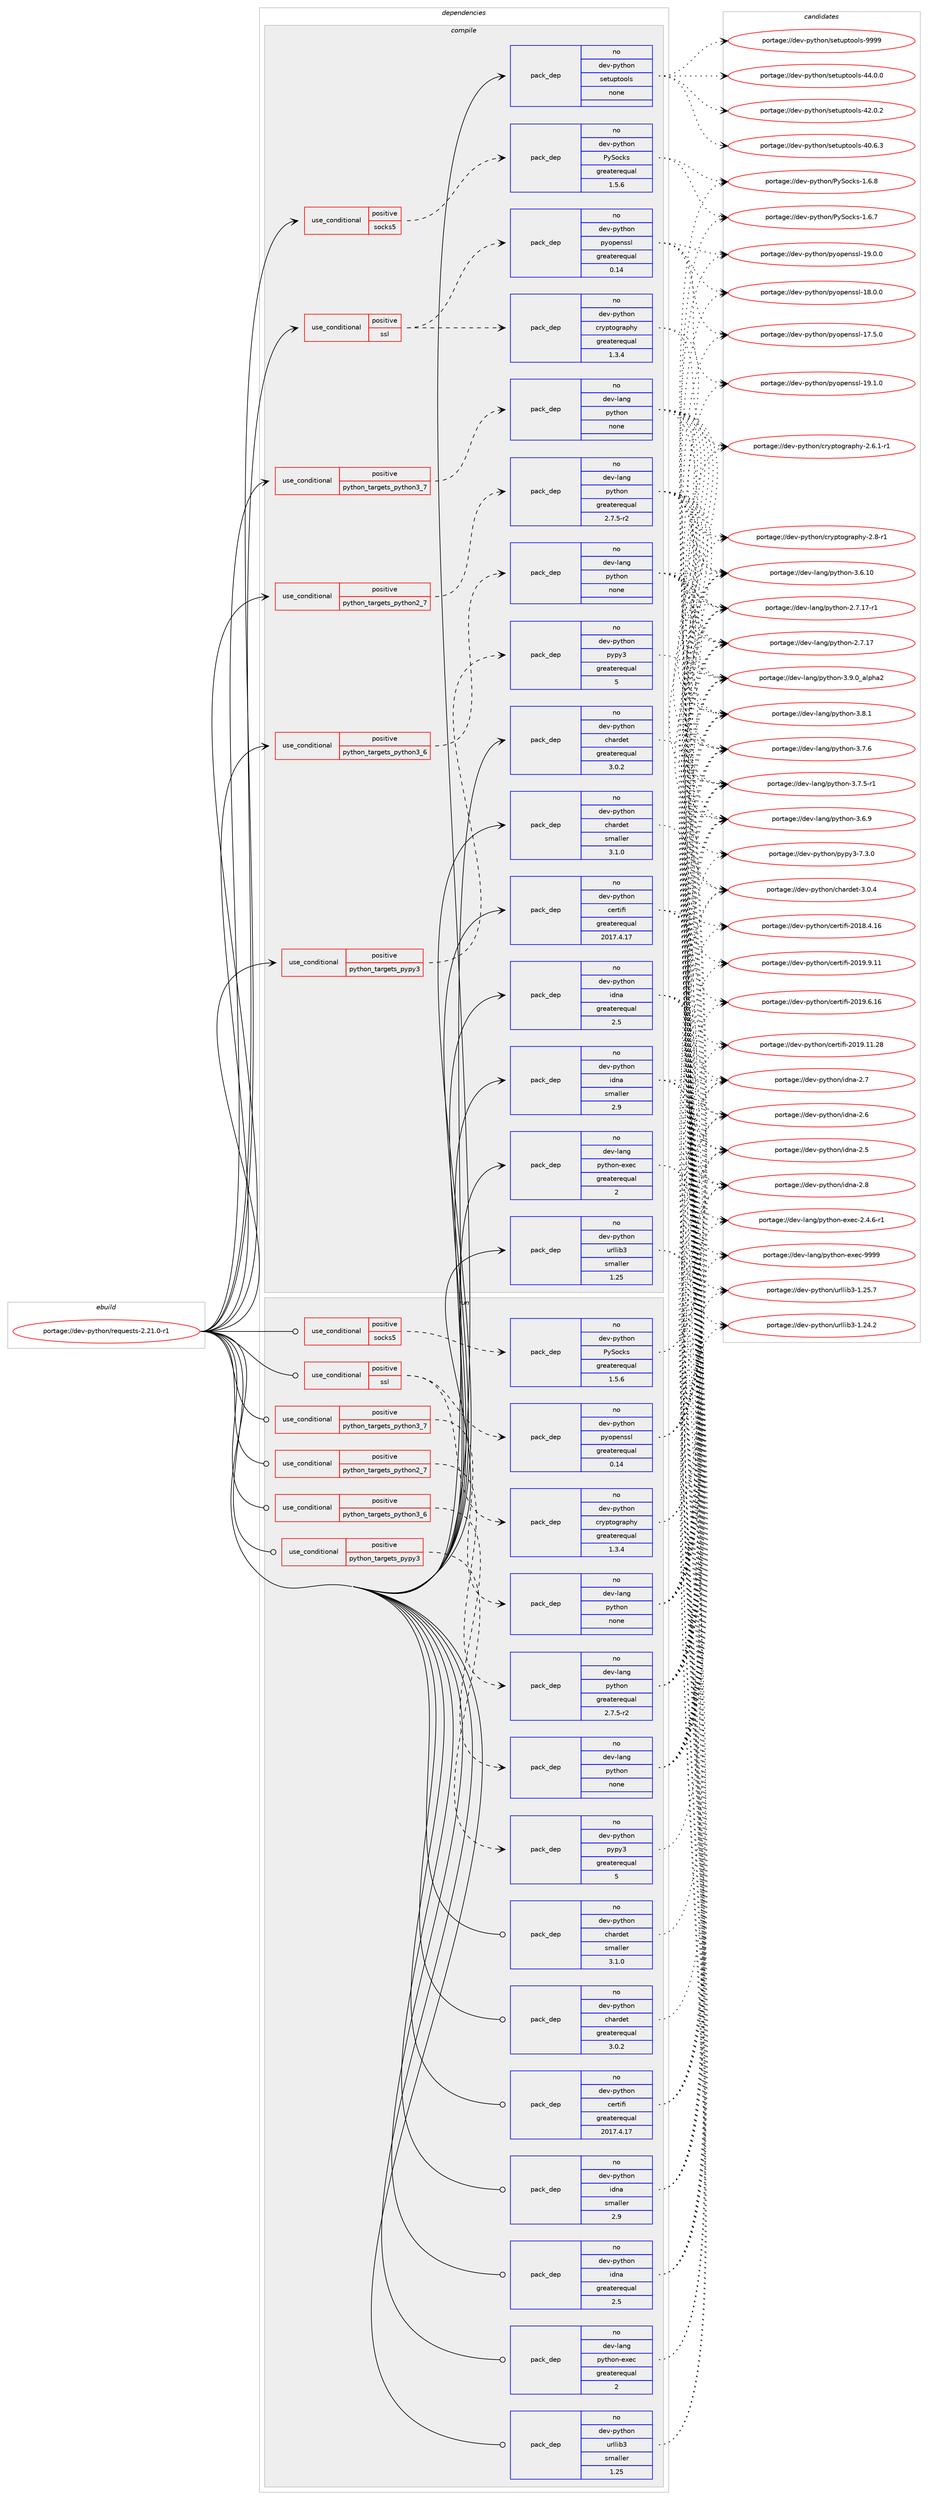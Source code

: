 digraph prolog {

# *************
# Graph options
# *************

newrank=true;
concentrate=true;
compound=true;
graph [rankdir=LR,fontname=Helvetica,fontsize=10,ranksep=1.5];#, ranksep=2.5, nodesep=0.2];
edge  [arrowhead=vee];
node  [fontname=Helvetica,fontsize=10];

# **********
# The ebuild
# **********

subgraph cluster_leftcol {
color=gray;
rank=same;
label=<<i>ebuild</i>>;
id [label="portage://dev-python/requests-2.21.0-r1", color=red, width=4, href="../dev-python/requests-2.21.0-r1.svg"];
}

# ****************
# The dependencies
# ****************

subgraph cluster_midcol {
color=gray;
label=<<i>dependencies</i>>;
subgraph cluster_compile {
fillcolor="#eeeeee";
style=filled;
label=<<i>compile</i>>;
subgraph cond106770 {
dependency428301 [label=<<TABLE BORDER="0" CELLBORDER="1" CELLSPACING="0" CELLPADDING="4"><TR><TD ROWSPAN="3" CELLPADDING="10">use_conditional</TD></TR><TR><TD>positive</TD></TR><TR><TD>python_targets_pypy3</TD></TR></TABLE>>, shape=none, color=red];
subgraph pack316631 {
dependency428302 [label=<<TABLE BORDER="0" CELLBORDER="1" CELLSPACING="0" CELLPADDING="4" WIDTH="220"><TR><TD ROWSPAN="6" CELLPADDING="30">pack_dep</TD></TR><TR><TD WIDTH="110">no</TD></TR><TR><TD>dev-python</TD></TR><TR><TD>pypy3</TD></TR><TR><TD>greaterequal</TD></TR><TR><TD>5</TD></TR></TABLE>>, shape=none, color=blue];
}
dependency428301:e -> dependency428302:w [weight=20,style="dashed",arrowhead="vee"];
}
id:e -> dependency428301:w [weight=20,style="solid",arrowhead="vee"];
subgraph cond106771 {
dependency428303 [label=<<TABLE BORDER="0" CELLBORDER="1" CELLSPACING="0" CELLPADDING="4"><TR><TD ROWSPAN="3" CELLPADDING="10">use_conditional</TD></TR><TR><TD>positive</TD></TR><TR><TD>python_targets_python2_7</TD></TR></TABLE>>, shape=none, color=red];
subgraph pack316632 {
dependency428304 [label=<<TABLE BORDER="0" CELLBORDER="1" CELLSPACING="0" CELLPADDING="4" WIDTH="220"><TR><TD ROWSPAN="6" CELLPADDING="30">pack_dep</TD></TR><TR><TD WIDTH="110">no</TD></TR><TR><TD>dev-lang</TD></TR><TR><TD>python</TD></TR><TR><TD>greaterequal</TD></TR><TR><TD>2.7.5-r2</TD></TR></TABLE>>, shape=none, color=blue];
}
dependency428303:e -> dependency428304:w [weight=20,style="dashed",arrowhead="vee"];
}
id:e -> dependency428303:w [weight=20,style="solid",arrowhead="vee"];
subgraph cond106772 {
dependency428305 [label=<<TABLE BORDER="0" CELLBORDER="1" CELLSPACING="0" CELLPADDING="4"><TR><TD ROWSPAN="3" CELLPADDING="10">use_conditional</TD></TR><TR><TD>positive</TD></TR><TR><TD>python_targets_python3_6</TD></TR></TABLE>>, shape=none, color=red];
subgraph pack316633 {
dependency428306 [label=<<TABLE BORDER="0" CELLBORDER="1" CELLSPACING="0" CELLPADDING="4" WIDTH="220"><TR><TD ROWSPAN="6" CELLPADDING="30">pack_dep</TD></TR><TR><TD WIDTH="110">no</TD></TR><TR><TD>dev-lang</TD></TR><TR><TD>python</TD></TR><TR><TD>none</TD></TR><TR><TD></TD></TR></TABLE>>, shape=none, color=blue];
}
dependency428305:e -> dependency428306:w [weight=20,style="dashed",arrowhead="vee"];
}
id:e -> dependency428305:w [weight=20,style="solid",arrowhead="vee"];
subgraph cond106773 {
dependency428307 [label=<<TABLE BORDER="0" CELLBORDER="1" CELLSPACING="0" CELLPADDING="4"><TR><TD ROWSPAN="3" CELLPADDING="10">use_conditional</TD></TR><TR><TD>positive</TD></TR><TR><TD>python_targets_python3_7</TD></TR></TABLE>>, shape=none, color=red];
subgraph pack316634 {
dependency428308 [label=<<TABLE BORDER="0" CELLBORDER="1" CELLSPACING="0" CELLPADDING="4" WIDTH="220"><TR><TD ROWSPAN="6" CELLPADDING="30">pack_dep</TD></TR><TR><TD WIDTH="110">no</TD></TR><TR><TD>dev-lang</TD></TR><TR><TD>python</TD></TR><TR><TD>none</TD></TR><TR><TD></TD></TR></TABLE>>, shape=none, color=blue];
}
dependency428307:e -> dependency428308:w [weight=20,style="dashed",arrowhead="vee"];
}
id:e -> dependency428307:w [weight=20,style="solid",arrowhead="vee"];
subgraph cond106774 {
dependency428309 [label=<<TABLE BORDER="0" CELLBORDER="1" CELLSPACING="0" CELLPADDING="4"><TR><TD ROWSPAN="3" CELLPADDING="10">use_conditional</TD></TR><TR><TD>positive</TD></TR><TR><TD>socks5</TD></TR></TABLE>>, shape=none, color=red];
subgraph pack316635 {
dependency428310 [label=<<TABLE BORDER="0" CELLBORDER="1" CELLSPACING="0" CELLPADDING="4" WIDTH="220"><TR><TD ROWSPAN="6" CELLPADDING="30">pack_dep</TD></TR><TR><TD WIDTH="110">no</TD></TR><TR><TD>dev-python</TD></TR><TR><TD>PySocks</TD></TR><TR><TD>greaterequal</TD></TR><TR><TD>1.5.6</TD></TR></TABLE>>, shape=none, color=blue];
}
dependency428309:e -> dependency428310:w [weight=20,style="dashed",arrowhead="vee"];
}
id:e -> dependency428309:w [weight=20,style="solid",arrowhead="vee"];
subgraph cond106775 {
dependency428311 [label=<<TABLE BORDER="0" CELLBORDER="1" CELLSPACING="0" CELLPADDING="4"><TR><TD ROWSPAN="3" CELLPADDING="10">use_conditional</TD></TR><TR><TD>positive</TD></TR><TR><TD>ssl</TD></TR></TABLE>>, shape=none, color=red];
subgraph pack316636 {
dependency428312 [label=<<TABLE BORDER="0" CELLBORDER="1" CELLSPACING="0" CELLPADDING="4" WIDTH="220"><TR><TD ROWSPAN="6" CELLPADDING="30">pack_dep</TD></TR><TR><TD WIDTH="110">no</TD></TR><TR><TD>dev-python</TD></TR><TR><TD>cryptography</TD></TR><TR><TD>greaterequal</TD></TR><TR><TD>1.3.4</TD></TR></TABLE>>, shape=none, color=blue];
}
dependency428311:e -> dependency428312:w [weight=20,style="dashed",arrowhead="vee"];
subgraph pack316637 {
dependency428313 [label=<<TABLE BORDER="0" CELLBORDER="1" CELLSPACING="0" CELLPADDING="4" WIDTH="220"><TR><TD ROWSPAN="6" CELLPADDING="30">pack_dep</TD></TR><TR><TD WIDTH="110">no</TD></TR><TR><TD>dev-python</TD></TR><TR><TD>pyopenssl</TD></TR><TR><TD>greaterequal</TD></TR><TR><TD>0.14</TD></TR></TABLE>>, shape=none, color=blue];
}
dependency428311:e -> dependency428313:w [weight=20,style="dashed",arrowhead="vee"];
}
id:e -> dependency428311:w [weight=20,style="solid",arrowhead="vee"];
subgraph pack316638 {
dependency428314 [label=<<TABLE BORDER="0" CELLBORDER="1" CELLSPACING="0" CELLPADDING="4" WIDTH="220"><TR><TD ROWSPAN="6" CELLPADDING="30">pack_dep</TD></TR><TR><TD WIDTH="110">no</TD></TR><TR><TD>dev-lang</TD></TR><TR><TD>python-exec</TD></TR><TR><TD>greaterequal</TD></TR><TR><TD>2</TD></TR></TABLE>>, shape=none, color=blue];
}
id:e -> dependency428314:w [weight=20,style="solid",arrowhead="vee"];
subgraph pack316639 {
dependency428315 [label=<<TABLE BORDER="0" CELLBORDER="1" CELLSPACING="0" CELLPADDING="4" WIDTH="220"><TR><TD ROWSPAN="6" CELLPADDING="30">pack_dep</TD></TR><TR><TD WIDTH="110">no</TD></TR><TR><TD>dev-python</TD></TR><TR><TD>certifi</TD></TR><TR><TD>greaterequal</TD></TR><TR><TD>2017.4.17</TD></TR></TABLE>>, shape=none, color=blue];
}
id:e -> dependency428315:w [weight=20,style="solid",arrowhead="vee"];
subgraph pack316640 {
dependency428316 [label=<<TABLE BORDER="0" CELLBORDER="1" CELLSPACING="0" CELLPADDING="4" WIDTH="220"><TR><TD ROWSPAN="6" CELLPADDING="30">pack_dep</TD></TR><TR><TD WIDTH="110">no</TD></TR><TR><TD>dev-python</TD></TR><TR><TD>chardet</TD></TR><TR><TD>greaterequal</TD></TR><TR><TD>3.0.2</TD></TR></TABLE>>, shape=none, color=blue];
}
id:e -> dependency428316:w [weight=20,style="solid",arrowhead="vee"];
subgraph pack316641 {
dependency428317 [label=<<TABLE BORDER="0" CELLBORDER="1" CELLSPACING="0" CELLPADDING="4" WIDTH="220"><TR><TD ROWSPAN="6" CELLPADDING="30">pack_dep</TD></TR><TR><TD WIDTH="110">no</TD></TR><TR><TD>dev-python</TD></TR><TR><TD>chardet</TD></TR><TR><TD>smaller</TD></TR><TR><TD>3.1.0</TD></TR></TABLE>>, shape=none, color=blue];
}
id:e -> dependency428317:w [weight=20,style="solid",arrowhead="vee"];
subgraph pack316642 {
dependency428318 [label=<<TABLE BORDER="0" CELLBORDER="1" CELLSPACING="0" CELLPADDING="4" WIDTH="220"><TR><TD ROWSPAN="6" CELLPADDING="30">pack_dep</TD></TR><TR><TD WIDTH="110">no</TD></TR><TR><TD>dev-python</TD></TR><TR><TD>idna</TD></TR><TR><TD>greaterequal</TD></TR><TR><TD>2.5</TD></TR></TABLE>>, shape=none, color=blue];
}
id:e -> dependency428318:w [weight=20,style="solid",arrowhead="vee"];
subgraph pack316643 {
dependency428319 [label=<<TABLE BORDER="0" CELLBORDER="1" CELLSPACING="0" CELLPADDING="4" WIDTH="220"><TR><TD ROWSPAN="6" CELLPADDING="30">pack_dep</TD></TR><TR><TD WIDTH="110">no</TD></TR><TR><TD>dev-python</TD></TR><TR><TD>idna</TD></TR><TR><TD>smaller</TD></TR><TR><TD>2.9</TD></TR></TABLE>>, shape=none, color=blue];
}
id:e -> dependency428319:w [weight=20,style="solid",arrowhead="vee"];
subgraph pack316644 {
dependency428320 [label=<<TABLE BORDER="0" CELLBORDER="1" CELLSPACING="0" CELLPADDING="4" WIDTH="220"><TR><TD ROWSPAN="6" CELLPADDING="30">pack_dep</TD></TR><TR><TD WIDTH="110">no</TD></TR><TR><TD>dev-python</TD></TR><TR><TD>setuptools</TD></TR><TR><TD>none</TD></TR><TR><TD></TD></TR></TABLE>>, shape=none, color=blue];
}
id:e -> dependency428320:w [weight=20,style="solid",arrowhead="vee"];
subgraph pack316645 {
dependency428321 [label=<<TABLE BORDER="0" CELLBORDER="1" CELLSPACING="0" CELLPADDING="4" WIDTH="220"><TR><TD ROWSPAN="6" CELLPADDING="30">pack_dep</TD></TR><TR><TD WIDTH="110">no</TD></TR><TR><TD>dev-python</TD></TR><TR><TD>urllib3</TD></TR><TR><TD>smaller</TD></TR><TR><TD>1.25</TD></TR></TABLE>>, shape=none, color=blue];
}
id:e -> dependency428321:w [weight=20,style="solid",arrowhead="vee"];
}
subgraph cluster_compileandrun {
fillcolor="#eeeeee";
style=filled;
label=<<i>compile and run</i>>;
}
subgraph cluster_run {
fillcolor="#eeeeee";
style=filled;
label=<<i>run</i>>;
subgraph cond106776 {
dependency428322 [label=<<TABLE BORDER="0" CELLBORDER="1" CELLSPACING="0" CELLPADDING="4"><TR><TD ROWSPAN="3" CELLPADDING="10">use_conditional</TD></TR><TR><TD>positive</TD></TR><TR><TD>python_targets_pypy3</TD></TR></TABLE>>, shape=none, color=red];
subgraph pack316646 {
dependency428323 [label=<<TABLE BORDER="0" CELLBORDER="1" CELLSPACING="0" CELLPADDING="4" WIDTH="220"><TR><TD ROWSPAN="6" CELLPADDING="30">pack_dep</TD></TR><TR><TD WIDTH="110">no</TD></TR><TR><TD>dev-python</TD></TR><TR><TD>pypy3</TD></TR><TR><TD>greaterequal</TD></TR><TR><TD>5</TD></TR></TABLE>>, shape=none, color=blue];
}
dependency428322:e -> dependency428323:w [weight=20,style="dashed",arrowhead="vee"];
}
id:e -> dependency428322:w [weight=20,style="solid",arrowhead="odot"];
subgraph cond106777 {
dependency428324 [label=<<TABLE BORDER="0" CELLBORDER="1" CELLSPACING="0" CELLPADDING="4"><TR><TD ROWSPAN="3" CELLPADDING="10">use_conditional</TD></TR><TR><TD>positive</TD></TR><TR><TD>python_targets_python2_7</TD></TR></TABLE>>, shape=none, color=red];
subgraph pack316647 {
dependency428325 [label=<<TABLE BORDER="0" CELLBORDER="1" CELLSPACING="0" CELLPADDING="4" WIDTH="220"><TR><TD ROWSPAN="6" CELLPADDING="30">pack_dep</TD></TR><TR><TD WIDTH="110">no</TD></TR><TR><TD>dev-lang</TD></TR><TR><TD>python</TD></TR><TR><TD>greaterequal</TD></TR><TR><TD>2.7.5-r2</TD></TR></TABLE>>, shape=none, color=blue];
}
dependency428324:e -> dependency428325:w [weight=20,style="dashed",arrowhead="vee"];
}
id:e -> dependency428324:w [weight=20,style="solid",arrowhead="odot"];
subgraph cond106778 {
dependency428326 [label=<<TABLE BORDER="0" CELLBORDER="1" CELLSPACING="0" CELLPADDING="4"><TR><TD ROWSPAN="3" CELLPADDING="10">use_conditional</TD></TR><TR><TD>positive</TD></TR><TR><TD>python_targets_python3_6</TD></TR></TABLE>>, shape=none, color=red];
subgraph pack316648 {
dependency428327 [label=<<TABLE BORDER="0" CELLBORDER="1" CELLSPACING="0" CELLPADDING="4" WIDTH="220"><TR><TD ROWSPAN="6" CELLPADDING="30">pack_dep</TD></TR><TR><TD WIDTH="110">no</TD></TR><TR><TD>dev-lang</TD></TR><TR><TD>python</TD></TR><TR><TD>none</TD></TR><TR><TD></TD></TR></TABLE>>, shape=none, color=blue];
}
dependency428326:e -> dependency428327:w [weight=20,style="dashed",arrowhead="vee"];
}
id:e -> dependency428326:w [weight=20,style="solid",arrowhead="odot"];
subgraph cond106779 {
dependency428328 [label=<<TABLE BORDER="0" CELLBORDER="1" CELLSPACING="0" CELLPADDING="4"><TR><TD ROWSPAN="3" CELLPADDING="10">use_conditional</TD></TR><TR><TD>positive</TD></TR><TR><TD>python_targets_python3_7</TD></TR></TABLE>>, shape=none, color=red];
subgraph pack316649 {
dependency428329 [label=<<TABLE BORDER="0" CELLBORDER="1" CELLSPACING="0" CELLPADDING="4" WIDTH="220"><TR><TD ROWSPAN="6" CELLPADDING="30">pack_dep</TD></TR><TR><TD WIDTH="110">no</TD></TR><TR><TD>dev-lang</TD></TR><TR><TD>python</TD></TR><TR><TD>none</TD></TR><TR><TD></TD></TR></TABLE>>, shape=none, color=blue];
}
dependency428328:e -> dependency428329:w [weight=20,style="dashed",arrowhead="vee"];
}
id:e -> dependency428328:w [weight=20,style="solid",arrowhead="odot"];
subgraph cond106780 {
dependency428330 [label=<<TABLE BORDER="0" CELLBORDER="1" CELLSPACING="0" CELLPADDING="4"><TR><TD ROWSPAN="3" CELLPADDING="10">use_conditional</TD></TR><TR><TD>positive</TD></TR><TR><TD>socks5</TD></TR></TABLE>>, shape=none, color=red];
subgraph pack316650 {
dependency428331 [label=<<TABLE BORDER="0" CELLBORDER="1" CELLSPACING="0" CELLPADDING="4" WIDTH="220"><TR><TD ROWSPAN="6" CELLPADDING="30">pack_dep</TD></TR><TR><TD WIDTH="110">no</TD></TR><TR><TD>dev-python</TD></TR><TR><TD>PySocks</TD></TR><TR><TD>greaterequal</TD></TR><TR><TD>1.5.6</TD></TR></TABLE>>, shape=none, color=blue];
}
dependency428330:e -> dependency428331:w [weight=20,style="dashed",arrowhead="vee"];
}
id:e -> dependency428330:w [weight=20,style="solid",arrowhead="odot"];
subgraph cond106781 {
dependency428332 [label=<<TABLE BORDER="0" CELLBORDER="1" CELLSPACING="0" CELLPADDING="4"><TR><TD ROWSPAN="3" CELLPADDING="10">use_conditional</TD></TR><TR><TD>positive</TD></TR><TR><TD>ssl</TD></TR></TABLE>>, shape=none, color=red];
subgraph pack316651 {
dependency428333 [label=<<TABLE BORDER="0" CELLBORDER="1" CELLSPACING="0" CELLPADDING="4" WIDTH="220"><TR><TD ROWSPAN="6" CELLPADDING="30">pack_dep</TD></TR><TR><TD WIDTH="110">no</TD></TR><TR><TD>dev-python</TD></TR><TR><TD>cryptography</TD></TR><TR><TD>greaterequal</TD></TR><TR><TD>1.3.4</TD></TR></TABLE>>, shape=none, color=blue];
}
dependency428332:e -> dependency428333:w [weight=20,style="dashed",arrowhead="vee"];
subgraph pack316652 {
dependency428334 [label=<<TABLE BORDER="0" CELLBORDER="1" CELLSPACING="0" CELLPADDING="4" WIDTH="220"><TR><TD ROWSPAN="6" CELLPADDING="30">pack_dep</TD></TR><TR><TD WIDTH="110">no</TD></TR><TR><TD>dev-python</TD></TR><TR><TD>pyopenssl</TD></TR><TR><TD>greaterequal</TD></TR><TR><TD>0.14</TD></TR></TABLE>>, shape=none, color=blue];
}
dependency428332:e -> dependency428334:w [weight=20,style="dashed",arrowhead="vee"];
}
id:e -> dependency428332:w [weight=20,style="solid",arrowhead="odot"];
subgraph pack316653 {
dependency428335 [label=<<TABLE BORDER="0" CELLBORDER="1" CELLSPACING="0" CELLPADDING="4" WIDTH="220"><TR><TD ROWSPAN="6" CELLPADDING="30">pack_dep</TD></TR><TR><TD WIDTH="110">no</TD></TR><TR><TD>dev-lang</TD></TR><TR><TD>python-exec</TD></TR><TR><TD>greaterequal</TD></TR><TR><TD>2</TD></TR></TABLE>>, shape=none, color=blue];
}
id:e -> dependency428335:w [weight=20,style="solid",arrowhead="odot"];
subgraph pack316654 {
dependency428336 [label=<<TABLE BORDER="0" CELLBORDER="1" CELLSPACING="0" CELLPADDING="4" WIDTH="220"><TR><TD ROWSPAN="6" CELLPADDING="30">pack_dep</TD></TR><TR><TD WIDTH="110">no</TD></TR><TR><TD>dev-python</TD></TR><TR><TD>certifi</TD></TR><TR><TD>greaterequal</TD></TR><TR><TD>2017.4.17</TD></TR></TABLE>>, shape=none, color=blue];
}
id:e -> dependency428336:w [weight=20,style="solid",arrowhead="odot"];
subgraph pack316655 {
dependency428337 [label=<<TABLE BORDER="0" CELLBORDER="1" CELLSPACING="0" CELLPADDING="4" WIDTH="220"><TR><TD ROWSPAN="6" CELLPADDING="30">pack_dep</TD></TR><TR><TD WIDTH="110">no</TD></TR><TR><TD>dev-python</TD></TR><TR><TD>chardet</TD></TR><TR><TD>greaterequal</TD></TR><TR><TD>3.0.2</TD></TR></TABLE>>, shape=none, color=blue];
}
id:e -> dependency428337:w [weight=20,style="solid",arrowhead="odot"];
subgraph pack316656 {
dependency428338 [label=<<TABLE BORDER="0" CELLBORDER="1" CELLSPACING="0" CELLPADDING="4" WIDTH="220"><TR><TD ROWSPAN="6" CELLPADDING="30">pack_dep</TD></TR><TR><TD WIDTH="110">no</TD></TR><TR><TD>dev-python</TD></TR><TR><TD>chardet</TD></TR><TR><TD>smaller</TD></TR><TR><TD>3.1.0</TD></TR></TABLE>>, shape=none, color=blue];
}
id:e -> dependency428338:w [weight=20,style="solid",arrowhead="odot"];
subgraph pack316657 {
dependency428339 [label=<<TABLE BORDER="0" CELLBORDER="1" CELLSPACING="0" CELLPADDING="4" WIDTH="220"><TR><TD ROWSPAN="6" CELLPADDING="30">pack_dep</TD></TR><TR><TD WIDTH="110">no</TD></TR><TR><TD>dev-python</TD></TR><TR><TD>idna</TD></TR><TR><TD>greaterequal</TD></TR><TR><TD>2.5</TD></TR></TABLE>>, shape=none, color=blue];
}
id:e -> dependency428339:w [weight=20,style="solid",arrowhead="odot"];
subgraph pack316658 {
dependency428340 [label=<<TABLE BORDER="0" CELLBORDER="1" CELLSPACING="0" CELLPADDING="4" WIDTH="220"><TR><TD ROWSPAN="6" CELLPADDING="30">pack_dep</TD></TR><TR><TD WIDTH="110">no</TD></TR><TR><TD>dev-python</TD></TR><TR><TD>idna</TD></TR><TR><TD>smaller</TD></TR><TR><TD>2.9</TD></TR></TABLE>>, shape=none, color=blue];
}
id:e -> dependency428340:w [weight=20,style="solid",arrowhead="odot"];
subgraph pack316659 {
dependency428341 [label=<<TABLE BORDER="0" CELLBORDER="1" CELLSPACING="0" CELLPADDING="4" WIDTH="220"><TR><TD ROWSPAN="6" CELLPADDING="30">pack_dep</TD></TR><TR><TD WIDTH="110">no</TD></TR><TR><TD>dev-python</TD></TR><TR><TD>urllib3</TD></TR><TR><TD>smaller</TD></TR><TR><TD>1.25</TD></TR></TABLE>>, shape=none, color=blue];
}
id:e -> dependency428341:w [weight=20,style="solid",arrowhead="odot"];
}
}

# **************
# The candidates
# **************

subgraph cluster_choices {
rank=same;
color=gray;
label=<<i>candidates</i>>;

subgraph choice316631 {
color=black;
nodesep=1;
choice100101118451121211161041111104711212111212151455546514648 [label="portage://dev-python/pypy3-7.3.0", color=red, width=4,href="../dev-python/pypy3-7.3.0.svg"];
dependency428302:e -> choice100101118451121211161041111104711212111212151455546514648:w [style=dotted,weight="100"];
}
subgraph choice316632 {
color=black;
nodesep=1;
choice10010111845108971101034711212111610411111045514657464895971081121049750 [label="portage://dev-lang/python-3.9.0_alpha2", color=red, width=4,href="../dev-lang/python-3.9.0_alpha2.svg"];
choice100101118451089711010347112121116104111110455146564649 [label="portage://dev-lang/python-3.8.1", color=red, width=4,href="../dev-lang/python-3.8.1.svg"];
choice100101118451089711010347112121116104111110455146554654 [label="portage://dev-lang/python-3.7.6", color=red, width=4,href="../dev-lang/python-3.7.6.svg"];
choice1001011184510897110103471121211161041111104551465546534511449 [label="portage://dev-lang/python-3.7.5-r1", color=red, width=4,href="../dev-lang/python-3.7.5-r1.svg"];
choice100101118451089711010347112121116104111110455146544657 [label="portage://dev-lang/python-3.6.9", color=red, width=4,href="../dev-lang/python-3.6.9.svg"];
choice10010111845108971101034711212111610411111045514654464948 [label="portage://dev-lang/python-3.6.10", color=red, width=4,href="../dev-lang/python-3.6.10.svg"];
choice100101118451089711010347112121116104111110455046554649554511449 [label="portage://dev-lang/python-2.7.17-r1", color=red, width=4,href="../dev-lang/python-2.7.17-r1.svg"];
choice10010111845108971101034711212111610411111045504655464955 [label="portage://dev-lang/python-2.7.17", color=red, width=4,href="../dev-lang/python-2.7.17.svg"];
dependency428304:e -> choice10010111845108971101034711212111610411111045514657464895971081121049750:w [style=dotted,weight="100"];
dependency428304:e -> choice100101118451089711010347112121116104111110455146564649:w [style=dotted,weight="100"];
dependency428304:e -> choice100101118451089711010347112121116104111110455146554654:w [style=dotted,weight="100"];
dependency428304:e -> choice1001011184510897110103471121211161041111104551465546534511449:w [style=dotted,weight="100"];
dependency428304:e -> choice100101118451089711010347112121116104111110455146544657:w [style=dotted,weight="100"];
dependency428304:e -> choice10010111845108971101034711212111610411111045514654464948:w [style=dotted,weight="100"];
dependency428304:e -> choice100101118451089711010347112121116104111110455046554649554511449:w [style=dotted,weight="100"];
dependency428304:e -> choice10010111845108971101034711212111610411111045504655464955:w [style=dotted,weight="100"];
}
subgraph choice316633 {
color=black;
nodesep=1;
choice10010111845108971101034711212111610411111045514657464895971081121049750 [label="portage://dev-lang/python-3.9.0_alpha2", color=red, width=4,href="../dev-lang/python-3.9.0_alpha2.svg"];
choice100101118451089711010347112121116104111110455146564649 [label="portage://dev-lang/python-3.8.1", color=red, width=4,href="../dev-lang/python-3.8.1.svg"];
choice100101118451089711010347112121116104111110455146554654 [label="portage://dev-lang/python-3.7.6", color=red, width=4,href="../dev-lang/python-3.7.6.svg"];
choice1001011184510897110103471121211161041111104551465546534511449 [label="portage://dev-lang/python-3.7.5-r1", color=red, width=4,href="../dev-lang/python-3.7.5-r1.svg"];
choice100101118451089711010347112121116104111110455146544657 [label="portage://dev-lang/python-3.6.9", color=red, width=4,href="../dev-lang/python-3.6.9.svg"];
choice10010111845108971101034711212111610411111045514654464948 [label="portage://dev-lang/python-3.6.10", color=red, width=4,href="../dev-lang/python-3.6.10.svg"];
choice100101118451089711010347112121116104111110455046554649554511449 [label="portage://dev-lang/python-2.7.17-r1", color=red, width=4,href="../dev-lang/python-2.7.17-r1.svg"];
choice10010111845108971101034711212111610411111045504655464955 [label="portage://dev-lang/python-2.7.17", color=red, width=4,href="../dev-lang/python-2.7.17.svg"];
dependency428306:e -> choice10010111845108971101034711212111610411111045514657464895971081121049750:w [style=dotted,weight="100"];
dependency428306:e -> choice100101118451089711010347112121116104111110455146564649:w [style=dotted,weight="100"];
dependency428306:e -> choice100101118451089711010347112121116104111110455146554654:w [style=dotted,weight="100"];
dependency428306:e -> choice1001011184510897110103471121211161041111104551465546534511449:w [style=dotted,weight="100"];
dependency428306:e -> choice100101118451089711010347112121116104111110455146544657:w [style=dotted,weight="100"];
dependency428306:e -> choice10010111845108971101034711212111610411111045514654464948:w [style=dotted,weight="100"];
dependency428306:e -> choice100101118451089711010347112121116104111110455046554649554511449:w [style=dotted,weight="100"];
dependency428306:e -> choice10010111845108971101034711212111610411111045504655464955:w [style=dotted,weight="100"];
}
subgraph choice316634 {
color=black;
nodesep=1;
choice10010111845108971101034711212111610411111045514657464895971081121049750 [label="portage://dev-lang/python-3.9.0_alpha2", color=red, width=4,href="../dev-lang/python-3.9.0_alpha2.svg"];
choice100101118451089711010347112121116104111110455146564649 [label="portage://dev-lang/python-3.8.1", color=red, width=4,href="../dev-lang/python-3.8.1.svg"];
choice100101118451089711010347112121116104111110455146554654 [label="portage://dev-lang/python-3.7.6", color=red, width=4,href="../dev-lang/python-3.7.6.svg"];
choice1001011184510897110103471121211161041111104551465546534511449 [label="portage://dev-lang/python-3.7.5-r1", color=red, width=4,href="../dev-lang/python-3.7.5-r1.svg"];
choice100101118451089711010347112121116104111110455146544657 [label="portage://dev-lang/python-3.6.9", color=red, width=4,href="../dev-lang/python-3.6.9.svg"];
choice10010111845108971101034711212111610411111045514654464948 [label="portage://dev-lang/python-3.6.10", color=red, width=4,href="../dev-lang/python-3.6.10.svg"];
choice100101118451089711010347112121116104111110455046554649554511449 [label="portage://dev-lang/python-2.7.17-r1", color=red, width=4,href="../dev-lang/python-2.7.17-r1.svg"];
choice10010111845108971101034711212111610411111045504655464955 [label="portage://dev-lang/python-2.7.17", color=red, width=4,href="../dev-lang/python-2.7.17.svg"];
dependency428308:e -> choice10010111845108971101034711212111610411111045514657464895971081121049750:w [style=dotted,weight="100"];
dependency428308:e -> choice100101118451089711010347112121116104111110455146564649:w [style=dotted,weight="100"];
dependency428308:e -> choice100101118451089711010347112121116104111110455146554654:w [style=dotted,weight="100"];
dependency428308:e -> choice1001011184510897110103471121211161041111104551465546534511449:w [style=dotted,weight="100"];
dependency428308:e -> choice100101118451089711010347112121116104111110455146544657:w [style=dotted,weight="100"];
dependency428308:e -> choice10010111845108971101034711212111610411111045514654464948:w [style=dotted,weight="100"];
dependency428308:e -> choice100101118451089711010347112121116104111110455046554649554511449:w [style=dotted,weight="100"];
dependency428308:e -> choice10010111845108971101034711212111610411111045504655464955:w [style=dotted,weight="100"];
}
subgraph choice316635 {
color=black;
nodesep=1;
choice1001011184511212111610411111047801218311199107115454946544656 [label="portage://dev-python/PySocks-1.6.8", color=red, width=4,href="../dev-python/PySocks-1.6.8.svg"];
choice1001011184511212111610411111047801218311199107115454946544655 [label="portage://dev-python/PySocks-1.6.7", color=red, width=4,href="../dev-python/PySocks-1.6.7.svg"];
dependency428310:e -> choice1001011184511212111610411111047801218311199107115454946544656:w [style=dotted,weight="100"];
dependency428310:e -> choice1001011184511212111610411111047801218311199107115454946544655:w [style=dotted,weight="100"];
}
subgraph choice316636 {
color=black;
nodesep=1;
choice10010111845112121116104111110479911412111211611110311497112104121455046564511449 [label="portage://dev-python/cryptography-2.8-r1", color=red, width=4,href="../dev-python/cryptography-2.8-r1.svg"];
choice100101118451121211161041111104799114121112116111103114971121041214550465446494511449 [label="portage://dev-python/cryptography-2.6.1-r1", color=red, width=4,href="../dev-python/cryptography-2.6.1-r1.svg"];
dependency428312:e -> choice10010111845112121116104111110479911412111211611110311497112104121455046564511449:w [style=dotted,weight="100"];
dependency428312:e -> choice100101118451121211161041111104799114121112116111103114971121041214550465446494511449:w [style=dotted,weight="100"];
}
subgraph choice316637 {
color=black;
nodesep=1;
choice100101118451121211161041111104711212111111210111011511510845495746494648 [label="portage://dev-python/pyopenssl-19.1.0", color=red, width=4,href="../dev-python/pyopenssl-19.1.0.svg"];
choice100101118451121211161041111104711212111111210111011511510845495746484648 [label="portage://dev-python/pyopenssl-19.0.0", color=red, width=4,href="../dev-python/pyopenssl-19.0.0.svg"];
choice100101118451121211161041111104711212111111210111011511510845495646484648 [label="portage://dev-python/pyopenssl-18.0.0", color=red, width=4,href="../dev-python/pyopenssl-18.0.0.svg"];
choice100101118451121211161041111104711212111111210111011511510845495546534648 [label="portage://dev-python/pyopenssl-17.5.0", color=red, width=4,href="../dev-python/pyopenssl-17.5.0.svg"];
dependency428313:e -> choice100101118451121211161041111104711212111111210111011511510845495746494648:w [style=dotted,weight="100"];
dependency428313:e -> choice100101118451121211161041111104711212111111210111011511510845495746484648:w [style=dotted,weight="100"];
dependency428313:e -> choice100101118451121211161041111104711212111111210111011511510845495646484648:w [style=dotted,weight="100"];
dependency428313:e -> choice100101118451121211161041111104711212111111210111011511510845495546534648:w [style=dotted,weight="100"];
}
subgraph choice316638 {
color=black;
nodesep=1;
choice10010111845108971101034711212111610411111045101120101994557575757 [label="portage://dev-lang/python-exec-9999", color=red, width=4,href="../dev-lang/python-exec-9999.svg"];
choice10010111845108971101034711212111610411111045101120101994550465246544511449 [label="portage://dev-lang/python-exec-2.4.6-r1", color=red, width=4,href="../dev-lang/python-exec-2.4.6-r1.svg"];
dependency428314:e -> choice10010111845108971101034711212111610411111045101120101994557575757:w [style=dotted,weight="100"];
dependency428314:e -> choice10010111845108971101034711212111610411111045101120101994550465246544511449:w [style=dotted,weight="100"];
}
subgraph choice316639 {
color=black;
nodesep=1;
choice10010111845112121116104111110479910111411610510210545504849574657464949 [label="portage://dev-python/certifi-2019.9.11", color=red, width=4,href="../dev-python/certifi-2019.9.11.svg"];
choice10010111845112121116104111110479910111411610510210545504849574654464954 [label="portage://dev-python/certifi-2019.6.16", color=red, width=4,href="../dev-python/certifi-2019.6.16.svg"];
choice1001011184511212111610411111047991011141161051021054550484957464949465056 [label="portage://dev-python/certifi-2019.11.28", color=red, width=4,href="../dev-python/certifi-2019.11.28.svg"];
choice10010111845112121116104111110479910111411610510210545504849564652464954 [label="portage://dev-python/certifi-2018.4.16", color=red, width=4,href="../dev-python/certifi-2018.4.16.svg"];
dependency428315:e -> choice10010111845112121116104111110479910111411610510210545504849574657464949:w [style=dotted,weight="100"];
dependency428315:e -> choice10010111845112121116104111110479910111411610510210545504849574654464954:w [style=dotted,weight="100"];
dependency428315:e -> choice1001011184511212111610411111047991011141161051021054550484957464949465056:w [style=dotted,weight="100"];
dependency428315:e -> choice10010111845112121116104111110479910111411610510210545504849564652464954:w [style=dotted,weight="100"];
}
subgraph choice316640 {
color=black;
nodesep=1;
choice10010111845112121116104111110479910497114100101116455146484652 [label="portage://dev-python/chardet-3.0.4", color=red, width=4,href="../dev-python/chardet-3.0.4.svg"];
dependency428316:e -> choice10010111845112121116104111110479910497114100101116455146484652:w [style=dotted,weight="100"];
}
subgraph choice316641 {
color=black;
nodesep=1;
choice10010111845112121116104111110479910497114100101116455146484652 [label="portage://dev-python/chardet-3.0.4", color=red, width=4,href="../dev-python/chardet-3.0.4.svg"];
dependency428317:e -> choice10010111845112121116104111110479910497114100101116455146484652:w [style=dotted,weight="100"];
}
subgraph choice316642 {
color=black;
nodesep=1;
choice10010111845112121116104111110471051001109745504656 [label="portage://dev-python/idna-2.8", color=red, width=4,href="../dev-python/idna-2.8.svg"];
choice10010111845112121116104111110471051001109745504655 [label="portage://dev-python/idna-2.7", color=red, width=4,href="../dev-python/idna-2.7.svg"];
choice10010111845112121116104111110471051001109745504654 [label="portage://dev-python/idna-2.6", color=red, width=4,href="../dev-python/idna-2.6.svg"];
choice10010111845112121116104111110471051001109745504653 [label="portage://dev-python/idna-2.5", color=red, width=4,href="../dev-python/idna-2.5.svg"];
dependency428318:e -> choice10010111845112121116104111110471051001109745504656:w [style=dotted,weight="100"];
dependency428318:e -> choice10010111845112121116104111110471051001109745504655:w [style=dotted,weight="100"];
dependency428318:e -> choice10010111845112121116104111110471051001109745504654:w [style=dotted,weight="100"];
dependency428318:e -> choice10010111845112121116104111110471051001109745504653:w [style=dotted,weight="100"];
}
subgraph choice316643 {
color=black;
nodesep=1;
choice10010111845112121116104111110471051001109745504656 [label="portage://dev-python/idna-2.8", color=red, width=4,href="../dev-python/idna-2.8.svg"];
choice10010111845112121116104111110471051001109745504655 [label="portage://dev-python/idna-2.7", color=red, width=4,href="../dev-python/idna-2.7.svg"];
choice10010111845112121116104111110471051001109745504654 [label="portage://dev-python/idna-2.6", color=red, width=4,href="../dev-python/idna-2.6.svg"];
choice10010111845112121116104111110471051001109745504653 [label="portage://dev-python/idna-2.5", color=red, width=4,href="../dev-python/idna-2.5.svg"];
dependency428319:e -> choice10010111845112121116104111110471051001109745504656:w [style=dotted,weight="100"];
dependency428319:e -> choice10010111845112121116104111110471051001109745504655:w [style=dotted,weight="100"];
dependency428319:e -> choice10010111845112121116104111110471051001109745504654:w [style=dotted,weight="100"];
dependency428319:e -> choice10010111845112121116104111110471051001109745504653:w [style=dotted,weight="100"];
}
subgraph choice316644 {
color=black;
nodesep=1;
choice10010111845112121116104111110471151011161171121161111111081154557575757 [label="portage://dev-python/setuptools-9999", color=red, width=4,href="../dev-python/setuptools-9999.svg"];
choice100101118451121211161041111104711510111611711211611111110811545525246484648 [label="portage://dev-python/setuptools-44.0.0", color=red, width=4,href="../dev-python/setuptools-44.0.0.svg"];
choice100101118451121211161041111104711510111611711211611111110811545525046484650 [label="portage://dev-python/setuptools-42.0.2", color=red, width=4,href="../dev-python/setuptools-42.0.2.svg"];
choice100101118451121211161041111104711510111611711211611111110811545524846544651 [label="portage://dev-python/setuptools-40.6.3", color=red, width=4,href="../dev-python/setuptools-40.6.3.svg"];
dependency428320:e -> choice10010111845112121116104111110471151011161171121161111111081154557575757:w [style=dotted,weight="100"];
dependency428320:e -> choice100101118451121211161041111104711510111611711211611111110811545525246484648:w [style=dotted,weight="100"];
dependency428320:e -> choice100101118451121211161041111104711510111611711211611111110811545525046484650:w [style=dotted,weight="100"];
dependency428320:e -> choice100101118451121211161041111104711510111611711211611111110811545524846544651:w [style=dotted,weight="100"];
}
subgraph choice316645 {
color=black;
nodesep=1;
choice1001011184511212111610411111047117114108108105985145494650534655 [label="portage://dev-python/urllib3-1.25.7", color=red, width=4,href="../dev-python/urllib3-1.25.7.svg"];
choice1001011184511212111610411111047117114108108105985145494650524650 [label="portage://dev-python/urllib3-1.24.2", color=red, width=4,href="../dev-python/urllib3-1.24.2.svg"];
dependency428321:e -> choice1001011184511212111610411111047117114108108105985145494650534655:w [style=dotted,weight="100"];
dependency428321:e -> choice1001011184511212111610411111047117114108108105985145494650524650:w [style=dotted,weight="100"];
}
subgraph choice316646 {
color=black;
nodesep=1;
choice100101118451121211161041111104711212111212151455546514648 [label="portage://dev-python/pypy3-7.3.0", color=red, width=4,href="../dev-python/pypy3-7.3.0.svg"];
dependency428323:e -> choice100101118451121211161041111104711212111212151455546514648:w [style=dotted,weight="100"];
}
subgraph choice316647 {
color=black;
nodesep=1;
choice10010111845108971101034711212111610411111045514657464895971081121049750 [label="portage://dev-lang/python-3.9.0_alpha2", color=red, width=4,href="../dev-lang/python-3.9.0_alpha2.svg"];
choice100101118451089711010347112121116104111110455146564649 [label="portage://dev-lang/python-3.8.1", color=red, width=4,href="../dev-lang/python-3.8.1.svg"];
choice100101118451089711010347112121116104111110455146554654 [label="portage://dev-lang/python-3.7.6", color=red, width=4,href="../dev-lang/python-3.7.6.svg"];
choice1001011184510897110103471121211161041111104551465546534511449 [label="portage://dev-lang/python-3.7.5-r1", color=red, width=4,href="../dev-lang/python-3.7.5-r1.svg"];
choice100101118451089711010347112121116104111110455146544657 [label="portage://dev-lang/python-3.6.9", color=red, width=4,href="../dev-lang/python-3.6.9.svg"];
choice10010111845108971101034711212111610411111045514654464948 [label="portage://dev-lang/python-3.6.10", color=red, width=4,href="../dev-lang/python-3.6.10.svg"];
choice100101118451089711010347112121116104111110455046554649554511449 [label="portage://dev-lang/python-2.7.17-r1", color=red, width=4,href="../dev-lang/python-2.7.17-r1.svg"];
choice10010111845108971101034711212111610411111045504655464955 [label="portage://dev-lang/python-2.7.17", color=red, width=4,href="../dev-lang/python-2.7.17.svg"];
dependency428325:e -> choice10010111845108971101034711212111610411111045514657464895971081121049750:w [style=dotted,weight="100"];
dependency428325:e -> choice100101118451089711010347112121116104111110455146564649:w [style=dotted,weight="100"];
dependency428325:e -> choice100101118451089711010347112121116104111110455146554654:w [style=dotted,weight="100"];
dependency428325:e -> choice1001011184510897110103471121211161041111104551465546534511449:w [style=dotted,weight="100"];
dependency428325:e -> choice100101118451089711010347112121116104111110455146544657:w [style=dotted,weight="100"];
dependency428325:e -> choice10010111845108971101034711212111610411111045514654464948:w [style=dotted,weight="100"];
dependency428325:e -> choice100101118451089711010347112121116104111110455046554649554511449:w [style=dotted,weight="100"];
dependency428325:e -> choice10010111845108971101034711212111610411111045504655464955:w [style=dotted,weight="100"];
}
subgraph choice316648 {
color=black;
nodesep=1;
choice10010111845108971101034711212111610411111045514657464895971081121049750 [label="portage://dev-lang/python-3.9.0_alpha2", color=red, width=4,href="../dev-lang/python-3.9.0_alpha2.svg"];
choice100101118451089711010347112121116104111110455146564649 [label="portage://dev-lang/python-3.8.1", color=red, width=4,href="../dev-lang/python-3.8.1.svg"];
choice100101118451089711010347112121116104111110455146554654 [label="portage://dev-lang/python-3.7.6", color=red, width=4,href="../dev-lang/python-3.7.6.svg"];
choice1001011184510897110103471121211161041111104551465546534511449 [label="portage://dev-lang/python-3.7.5-r1", color=red, width=4,href="../dev-lang/python-3.7.5-r1.svg"];
choice100101118451089711010347112121116104111110455146544657 [label="portage://dev-lang/python-3.6.9", color=red, width=4,href="../dev-lang/python-3.6.9.svg"];
choice10010111845108971101034711212111610411111045514654464948 [label="portage://dev-lang/python-3.6.10", color=red, width=4,href="../dev-lang/python-3.6.10.svg"];
choice100101118451089711010347112121116104111110455046554649554511449 [label="portage://dev-lang/python-2.7.17-r1", color=red, width=4,href="../dev-lang/python-2.7.17-r1.svg"];
choice10010111845108971101034711212111610411111045504655464955 [label="portage://dev-lang/python-2.7.17", color=red, width=4,href="../dev-lang/python-2.7.17.svg"];
dependency428327:e -> choice10010111845108971101034711212111610411111045514657464895971081121049750:w [style=dotted,weight="100"];
dependency428327:e -> choice100101118451089711010347112121116104111110455146564649:w [style=dotted,weight="100"];
dependency428327:e -> choice100101118451089711010347112121116104111110455146554654:w [style=dotted,weight="100"];
dependency428327:e -> choice1001011184510897110103471121211161041111104551465546534511449:w [style=dotted,weight="100"];
dependency428327:e -> choice100101118451089711010347112121116104111110455146544657:w [style=dotted,weight="100"];
dependency428327:e -> choice10010111845108971101034711212111610411111045514654464948:w [style=dotted,weight="100"];
dependency428327:e -> choice100101118451089711010347112121116104111110455046554649554511449:w [style=dotted,weight="100"];
dependency428327:e -> choice10010111845108971101034711212111610411111045504655464955:w [style=dotted,weight="100"];
}
subgraph choice316649 {
color=black;
nodesep=1;
choice10010111845108971101034711212111610411111045514657464895971081121049750 [label="portage://dev-lang/python-3.9.0_alpha2", color=red, width=4,href="../dev-lang/python-3.9.0_alpha2.svg"];
choice100101118451089711010347112121116104111110455146564649 [label="portage://dev-lang/python-3.8.1", color=red, width=4,href="../dev-lang/python-3.8.1.svg"];
choice100101118451089711010347112121116104111110455146554654 [label="portage://dev-lang/python-3.7.6", color=red, width=4,href="../dev-lang/python-3.7.6.svg"];
choice1001011184510897110103471121211161041111104551465546534511449 [label="portage://dev-lang/python-3.7.5-r1", color=red, width=4,href="../dev-lang/python-3.7.5-r1.svg"];
choice100101118451089711010347112121116104111110455146544657 [label="portage://dev-lang/python-3.6.9", color=red, width=4,href="../dev-lang/python-3.6.9.svg"];
choice10010111845108971101034711212111610411111045514654464948 [label="portage://dev-lang/python-3.6.10", color=red, width=4,href="../dev-lang/python-3.6.10.svg"];
choice100101118451089711010347112121116104111110455046554649554511449 [label="portage://dev-lang/python-2.7.17-r1", color=red, width=4,href="../dev-lang/python-2.7.17-r1.svg"];
choice10010111845108971101034711212111610411111045504655464955 [label="portage://dev-lang/python-2.7.17", color=red, width=4,href="../dev-lang/python-2.7.17.svg"];
dependency428329:e -> choice10010111845108971101034711212111610411111045514657464895971081121049750:w [style=dotted,weight="100"];
dependency428329:e -> choice100101118451089711010347112121116104111110455146564649:w [style=dotted,weight="100"];
dependency428329:e -> choice100101118451089711010347112121116104111110455146554654:w [style=dotted,weight="100"];
dependency428329:e -> choice1001011184510897110103471121211161041111104551465546534511449:w [style=dotted,weight="100"];
dependency428329:e -> choice100101118451089711010347112121116104111110455146544657:w [style=dotted,weight="100"];
dependency428329:e -> choice10010111845108971101034711212111610411111045514654464948:w [style=dotted,weight="100"];
dependency428329:e -> choice100101118451089711010347112121116104111110455046554649554511449:w [style=dotted,weight="100"];
dependency428329:e -> choice10010111845108971101034711212111610411111045504655464955:w [style=dotted,weight="100"];
}
subgraph choice316650 {
color=black;
nodesep=1;
choice1001011184511212111610411111047801218311199107115454946544656 [label="portage://dev-python/PySocks-1.6.8", color=red, width=4,href="../dev-python/PySocks-1.6.8.svg"];
choice1001011184511212111610411111047801218311199107115454946544655 [label="portage://dev-python/PySocks-1.6.7", color=red, width=4,href="../dev-python/PySocks-1.6.7.svg"];
dependency428331:e -> choice1001011184511212111610411111047801218311199107115454946544656:w [style=dotted,weight="100"];
dependency428331:e -> choice1001011184511212111610411111047801218311199107115454946544655:w [style=dotted,weight="100"];
}
subgraph choice316651 {
color=black;
nodesep=1;
choice10010111845112121116104111110479911412111211611110311497112104121455046564511449 [label="portage://dev-python/cryptography-2.8-r1", color=red, width=4,href="../dev-python/cryptography-2.8-r1.svg"];
choice100101118451121211161041111104799114121112116111103114971121041214550465446494511449 [label="portage://dev-python/cryptography-2.6.1-r1", color=red, width=4,href="../dev-python/cryptography-2.6.1-r1.svg"];
dependency428333:e -> choice10010111845112121116104111110479911412111211611110311497112104121455046564511449:w [style=dotted,weight="100"];
dependency428333:e -> choice100101118451121211161041111104799114121112116111103114971121041214550465446494511449:w [style=dotted,weight="100"];
}
subgraph choice316652 {
color=black;
nodesep=1;
choice100101118451121211161041111104711212111111210111011511510845495746494648 [label="portage://dev-python/pyopenssl-19.1.0", color=red, width=4,href="../dev-python/pyopenssl-19.1.0.svg"];
choice100101118451121211161041111104711212111111210111011511510845495746484648 [label="portage://dev-python/pyopenssl-19.0.0", color=red, width=4,href="../dev-python/pyopenssl-19.0.0.svg"];
choice100101118451121211161041111104711212111111210111011511510845495646484648 [label="portage://dev-python/pyopenssl-18.0.0", color=red, width=4,href="../dev-python/pyopenssl-18.0.0.svg"];
choice100101118451121211161041111104711212111111210111011511510845495546534648 [label="portage://dev-python/pyopenssl-17.5.0", color=red, width=4,href="../dev-python/pyopenssl-17.5.0.svg"];
dependency428334:e -> choice100101118451121211161041111104711212111111210111011511510845495746494648:w [style=dotted,weight="100"];
dependency428334:e -> choice100101118451121211161041111104711212111111210111011511510845495746484648:w [style=dotted,weight="100"];
dependency428334:e -> choice100101118451121211161041111104711212111111210111011511510845495646484648:w [style=dotted,weight="100"];
dependency428334:e -> choice100101118451121211161041111104711212111111210111011511510845495546534648:w [style=dotted,weight="100"];
}
subgraph choice316653 {
color=black;
nodesep=1;
choice10010111845108971101034711212111610411111045101120101994557575757 [label="portage://dev-lang/python-exec-9999", color=red, width=4,href="../dev-lang/python-exec-9999.svg"];
choice10010111845108971101034711212111610411111045101120101994550465246544511449 [label="portage://dev-lang/python-exec-2.4.6-r1", color=red, width=4,href="../dev-lang/python-exec-2.4.6-r1.svg"];
dependency428335:e -> choice10010111845108971101034711212111610411111045101120101994557575757:w [style=dotted,weight="100"];
dependency428335:e -> choice10010111845108971101034711212111610411111045101120101994550465246544511449:w [style=dotted,weight="100"];
}
subgraph choice316654 {
color=black;
nodesep=1;
choice10010111845112121116104111110479910111411610510210545504849574657464949 [label="portage://dev-python/certifi-2019.9.11", color=red, width=4,href="../dev-python/certifi-2019.9.11.svg"];
choice10010111845112121116104111110479910111411610510210545504849574654464954 [label="portage://dev-python/certifi-2019.6.16", color=red, width=4,href="../dev-python/certifi-2019.6.16.svg"];
choice1001011184511212111610411111047991011141161051021054550484957464949465056 [label="portage://dev-python/certifi-2019.11.28", color=red, width=4,href="../dev-python/certifi-2019.11.28.svg"];
choice10010111845112121116104111110479910111411610510210545504849564652464954 [label="portage://dev-python/certifi-2018.4.16", color=red, width=4,href="../dev-python/certifi-2018.4.16.svg"];
dependency428336:e -> choice10010111845112121116104111110479910111411610510210545504849574657464949:w [style=dotted,weight="100"];
dependency428336:e -> choice10010111845112121116104111110479910111411610510210545504849574654464954:w [style=dotted,weight="100"];
dependency428336:e -> choice1001011184511212111610411111047991011141161051021054550484957464949465056:w [style=dotted,weight="100"];
dependency428336:e -> choice10010111845112121116104111110479910111411610510210545504849564652464954:w [style=dotted,weight="100"];
}
subgraph choice316655 {
color=black;
nodesep=1;
choice10010111845112121116104111110479910497114100101116455146484652 [label="portage://dev-python/chardet-3.0.4", color=red, width=4,href="../dev-python/chardet-3.0.4.svg"];
dependency428337:e -> choice10010111845112121116104111110479910497114100101116455146484652:w [style=dotted,weight="100"];
}
subgraph choice316656 {
color=black;
nodesep=1;
choice10010111845112121116104111110479910497114100101116455146484652 [label="portage://dev-python/chardet-3.0.4", color=red, width=4,href="../dev-python/chardet-3.0.4.svg"];
dependency428338:e -> choice10010111845112121116104111110479910497114100101116455146484652:w [style=dotted,weight="100"];
}
subgraph choice316657 {
color=black;
nodesep=1;
choice10010111845112121116104111110471051001109745504656 [label="portage://dev-python/idna-2.8", color=red, width=4,href="../dev-python/idna-2.8.svg"];
choice10010111845112121116104111110471051001109745504655 [label="portage://dev-python/idna-2.7", color=red, width=4,href="../dev-python/idna-2.7.svg"];
choice10010111845112121116104111110471051001109745504654 [label="portage://dev-python/idna-2.6", color=red, width=4,href="../dev-python/idna-2.6.svg"];
choice10010111845112121116104111110471051001109745504653 [label="portage://dev-python/idna-2.5", color=red, width=4,href="../dev-python/idna-2.5.svg"];
dependency428339:e -> choice10010111845112121116104111110471051001109745504656:w [style=dotted,weight="100"];
dependency428339:e -> choice10010111845112121116104111110471051001109745504655:w [style=dotted,weight="100"];
dependency428339:e -> choice10010111845112121116104111110471051001109745504654:w [style=dotted,weight="100"];
dependency428339:e -> choice10010111845112121116104111110471051001109745504653:w [style=dotted,weight="100"];
}
subgraph choice316658 {
color=black;
nodesep=1;
choice10010111845112121116104111110471051001109745504656 [label="portage://dev-python/idna-2.8", color=red, width=4,href="../dev-python/idna-2.8.svg"];
choice10010111845112121116104111110471051001109745504655 [label="portage://dev-python/idna-2.7", color=red, width=4,href="../dev-python/idna-2.7.svg"];
choice10010111845112121116104111110471051001109745504654 [label="portage://dev-python/idna-2.6", color=red, width=4,href="../dev-python/idna-2.6.svg"];
choice10010111845112121116104111110471051001109745504653 [label="portage://dev-python/idna-2.5", color=red, width=4,href="../dev-python/idna-2.5.svg"];
dependency428340:e -> choice10010111845112121116104111110471051001109745504656:w [style=dotted,weight="100"];
dependency428340:e -> choice10010111845112121116104111110471051001109745504655:w [style=dotted,weight="100"];
dependency428340:e -> choice10010111845112121116104111110471051001109745504654:w [style=dotted,weight="100"];
dependency428340:e -> choice10010111845112121116104111110471051001109745504653:w [style=dotted,weight="100"];
}
subgraph choice316659 {
color=black;
nodesep=1;
choice1001011184511212111610411111047117114108108105985145494650534655 [label="portage://dev-python/urllib3-1.25.7", color=red, width=4,href="../dev-python/urllib3-1.25.7.svg"];
choice1001011184511212111610411111047117114108108105985145494650524650 [label="portage://dev-python/urllib3-1.24.2", color=red, width=4,href="../dev-python/urllib3-1.24.2.svg"];
dependency428341:e -> choice1001011184511212111610411111047117114108108105985145494650534655:w [style=dotted,weight="100"];
dependency428341:e -> choice1001011184511212111610411111047117114108108105985145494650524650:w [style=dotted,weight="100"];
}
}

}
